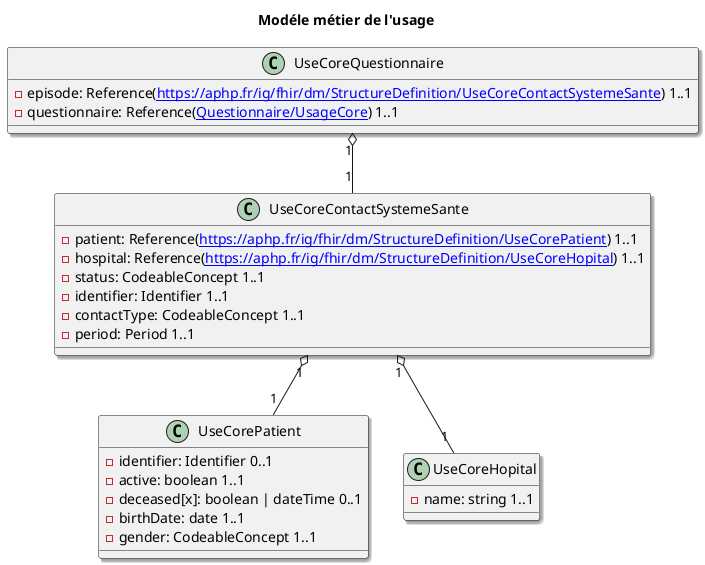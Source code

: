 @startuml

skinparam Shadowing 1.0

title
Modéle métier de l'usage
end title

class UseCorePatient {
  - {field} identifier: Identifier 0..1
  - {field} active: boolean 1..1
  - {field} deceased[x]: boolean | dateTime 0..1
  - {field} birthDate: date 1..1
  - {field} gender: CodeableConcept 1..1
}


class UseCoreHopital {
  - {field} name: string 1..1
}


class UseCoreContactSystemeSante {
  - {field} patient: Reference([[StructureDefinition-UseCorePatient.html https://aphp.fr/ig/fhir/dm/StructureDefinition/UseCorePatient]]) 1..1
  - {field} hospital: Reference([[StructureDefinition-UseCoreHopital.html https://aphp.fr/ig/fhir/dm/StructureDefinition/UseCoreHopital]]) 1..1
  - {field} status: CodeableConcept 1..1
  - {field} identifier: Identifier 1..1
  - {field} contactType: CodeableConcept 1..1
  - {field} period: Period 1..1
}

UseCoreContactSystemeSante "1" o-- "1" UseCorePatient
UseCoreContactSystemeSante "1" o-- "1" UseCoreHopital

class UseCoreQuestionnaire {
  - {field} episode: Reference([[StructureDefinition-UseCoreContactSystemeSante.html https://aphp.fr/ig/fhir/dm/StructureDefinition/UseCoreContactSystemeSante]]) 1..1
  - {field} questionnaire: Reference([[Questionnaire-UsageCore.html Questionnaire/UsageCore]]) 1..1
}

UseCoreQuestionnaire "1" o-- "1" UseCoreContactSystemeSante

@enduml
